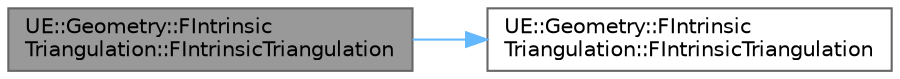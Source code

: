 digraph "UE::Geometry::FIntrinsicTriangulation::FIntrinsicTriangulation"
{
 // INTERACTIVE_SVG=YES
 // LATEX_PDF_SIZE
  bgcolor="transparent";
  edge [fontname=Helvetica,fontsize=10,labelfontname=Helvetica,labelfontsize=10];
  node [fontname=Helvetica,fontsize=10,shape=box,height=0.2,width=0.4];
  rankdir="LR";
  Node1 [id="Node000001",label="UE::Geometry::FIntrinsic\lTriangulation::FIntrinsicTriangulation",height=0.2,width=0.4,color="gray40", fillcolor="grey60", style="filled", fontcolor="black",tooltip=" "];
  Node1 -> Node2 [id="edge1_Node000001_Node000002",color="steelblue1",style="solid",tooltip=" "];
  Node2 [id="Node000002",label="UE::Geometry::FIntrinsic\lTriangulation::FIntrinsicTriangulation",height=0.2,width=0.4,color="grey40", fillcolor="white", style="filled",URL="$dd/d7f/classUE_1_1Geometry_1_1FIntrinsicTriangulation.html#a4e0c0a64cbda092d69b43374bd65c363",tooltip=" "];
}
